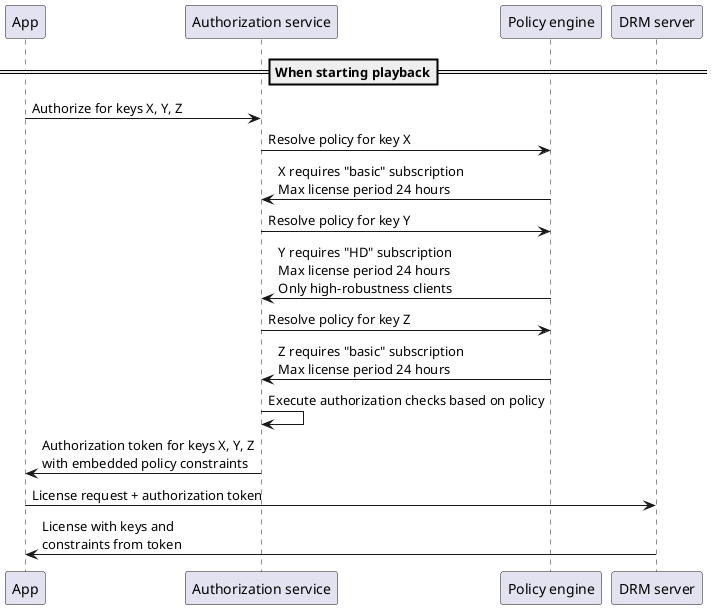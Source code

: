 @startuml

participant App
participant "Authorization service" as authz
participant "Policy engine" as policy
participant "DRM server" as DRM

==When starting playback==
App -> authz: Authorize for keys X, Y, Z

authz -> policy: Resolve policy for key X
policy -> authz: X requires "basic" subscription\nMax license period 24 hours

authz -> policy: Resolve policy for key Y
policy -> authz: Y requires "HD" subscription\nMax license period 24 hours\nOnly high-robustness clients

authz -> policy: Resolve policy for key Z
policy -> authz: Z requires "basic" subscription\nMax license period 24 hours

authz -> authz: Execute authorization checks based on policy

authz -> App: Authorization token for keys X, Y, Z\nwith embedded policy constraints

App -> DRM: License request + authorization token
DRM -> App: License with keys and\nconstraints from token

@enduml